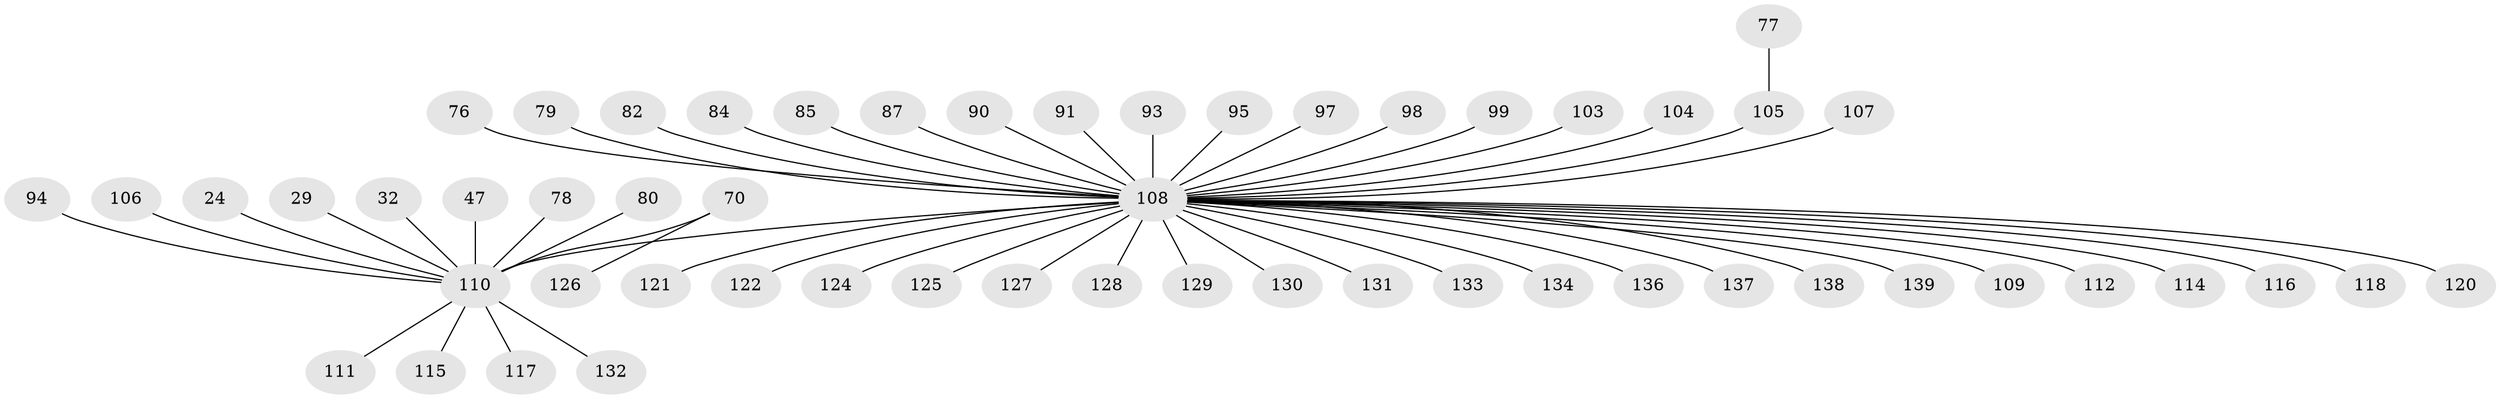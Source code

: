 // original degree distribution, {20: 0.007194244604316547, 9: 0.007194244604316547, 2: 0.20863309352517986, 15: 0.007194244604316547, 4: 0.014388489208633094, 8: 0.02158273381294964, 3: 0.10071942446043165, 23: 0.007194244604316547, 1: 0.5971223021582733, 6: 0.014388489208633094, 5: 0.014388489208633094}
// Generated by graph-tools (version 1.1) at 2025/51/03/04/25 21:51:00]
// undirected, 55 vertices, 54 edges
graph export_dot {
graph [start="1"]
  node [color=gray90,style=filled];
  24;
  29;
  32;
  47;
  70 [super="+63"];
  76;
  77;
  78;
  79 [super="+64"];
  80 [super="+40"];
  82 [super="+26"];
  84;
  85;
  87;
  90;
  91;
  93 [super="+75"];
  94;
  95;
  97;
  98;
  99;
  103;
  104;
  105 [super="+30"];
  106;
  107;
  108 [super="+35+81+59+83+14+31+33+39+43+44+45+52+61+62+68+72+74"];
  109;
  110 [super="+13+96+11"];
  111;
  112;
  114 [super="+71+100"];
  115;
  116;
  117 [super="+49"];
  118;
  120 [super="+51+102"];
  121;
  122 [super="+113"];
  124 [super="+89+119"];
  125;
  126;
  127;
  128 [super="+88"];
  129 [super="+66"];
  130;
  131;
  132 [super="+123"];
  133;
  134 [super="+23"];
  136 [super="+56+135"];
  137;
  138 [super="+73+92"];
  139;
  24 -- 110;
  29 -- 110;
  32 -- 110;
  47 -- 110;
  70 -- 126;
  70 -- 110 [weight=2];
  76 -- 108;
  77 -- 105;
  78 -- 110;
  79 -- 108;
  80 -- 110;
  82 -- 108;
  84 -- 108;
  85 -- 108;
  87 -- 108 [weight=2];
  90 -- 108;
  91 -- 108;
  93 -- 108;
  94 -- 110;
  95 -- 108;
  97 -- 108;
  98 -- 108;
  99 -- 108;
  103 -- 108;
  104 -- 108;
  105 -- 108 [weight=2];
  106 -- 110;
  107 -- 108;
  108 -- 133;
  108 -- 116;
  108 -- 127;
  108 -- 130;
  108 -- 109;
  108 -- 110 [weight=9];
  108 -- 121;
  108 -- 125;
  108 -- 120;
  108 -- 114;
  108 -- 134;
  108 -- 129;
  108 -- 138;
  108 -- 124 [weight=2];
  108 -- 128;
  108 -- 122;
  108 -- 136 [weight=2];
  108 -- 131;
  108 -- 137;
  108 -- 139;
  108 -- 112;
  108 -- 118;
  110 -- 111;
  110 -- 115;
  110 -- 117;
  110 -- 132;
}
